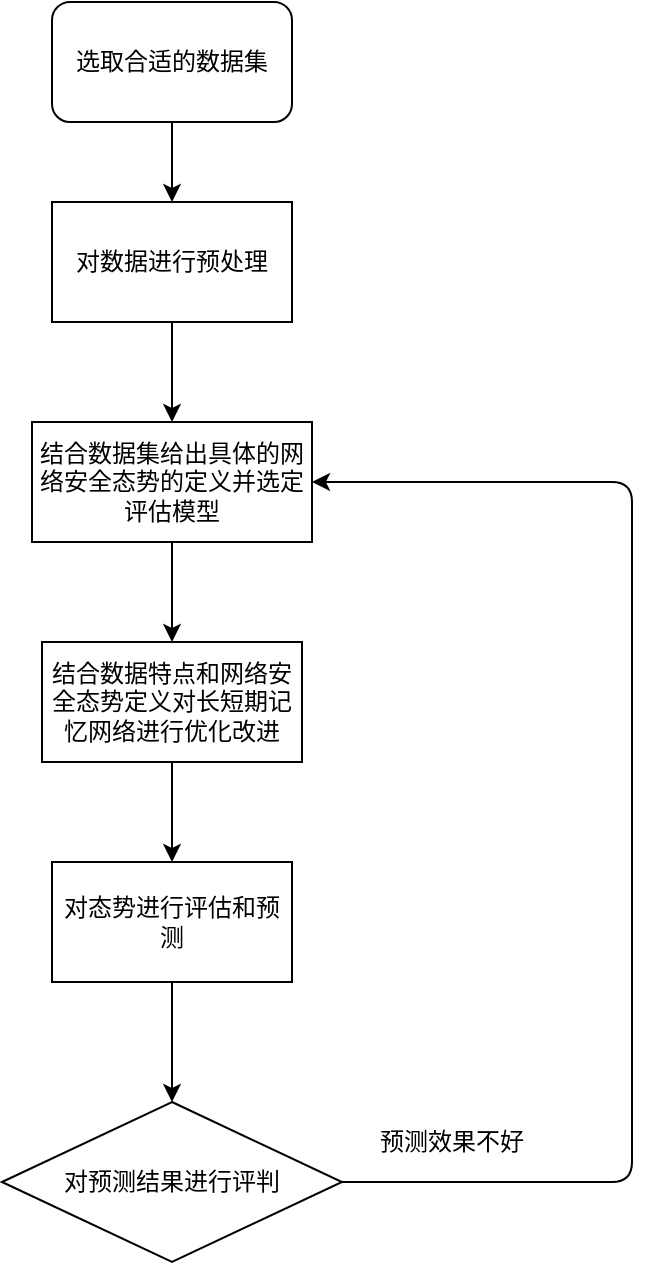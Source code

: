 <mxfile version="13.1.1" type="github">
  <diagram id="Zgp-13TrAlXwP6_f0GoF" name="Page-1">
    <mxGraphModel dx="1298" dy="866" grid="1" gridSize="10" guides="1" tooltips="1" connect="1" arrows="1" fold="1" page="1" pageScale="1" pageWidth="850" pageHeight="1100" math="0" shadow="0">
      <root>
        <mxCell id="0" />
        <mxCell id="1" parent="0" />
        <mxCell id="5TDPzjq4kLIdW3nvB65Q-4" value="" style="edgeStyle=orthogonalEdgeStyle;rounded=0;orthogonalLoop=1;jettySize=auto;html=1;" edge="1" parent="1" source="5TDPzjq4kLIdW3nvB65Q-1" target="5TDPzjq4kLIdW3nvB65Q-2">
          <mxGeometry relative="1" as="geometry" />
        </mxCell>
        <mxCell id="5TDPzjq4kLIdW3nvB65Q-1" value="选取合适的数据集" style="rounded=1;whiteSpace=wrap;html=1;" vertex="1" parent="1">
          <mxGeometry x="390" width="120" height="60" as="geometry" />
        </mxCell>
        <mxCell id="5TDPzjq4kLIdW3nvB65Q-6" value="" style="edgeStyle=orthogonalEdgeStyle;rounded=0;orthogonalLoop=1;jettySize=auto;html=1;" edge="1" parent="1" source="5TDPzjq4kLIdW3nvB65Q-2" target="5TDPzjq4kLIdW3nvB65Q-5">
          <mxGeometry relative="1" as="geometry" />
        </mxCell>
        <mxCell id="5TDPzjq4kLIdW3nvB65Q-2" value="对数据进行预处理" style="rounded=0;whiteSpace=wrap;html=1;" vertex="1" parent="1">
          <mxGeometry x="390" y="100" width="120" height="60" as="geometry" />
        </mxCell>
        <mxCell id="5TDPzjq4kLIdW3nvB65Q-8" value="" style="edgeStyle=orthogonalEdgeStyle;rounded=0;orthogonalLoop=1;jettySize=auto;html=1;" edge="1" parent="1" source="5TDPzjq4kLIdW3nvB65Q-5" target="5TDPzjq4kLIdW3nvB65Q-7">
          <mxGeometry relative="1" as="geometry" />
        </mxCell>
        <mxCell id="5TDPzjq4kLIdW3nvB65Q-5" value="结合数据集给出具体的网络安全态势的定义并选定评估模型" style="rounded=0;whiteSpace=wrap;html=1;" vertex="1" parent="1">
          <mxGeometry x="380" y="210" width="140" height="60" as="geometry" />
        </mxCell>
        <mxCell id="5TDPzjq4kLIdW3nvB65Q-10" value="" style="edgeStyle=orthogonalEdgeStyle;rounded=0;orthogonalLoop=1;jettySize=auto;html=1;" edge="1" parent="1" source="5TDPzjq4kLIdW3nvB65Q-7" target="5TDPzjq4kLIdW3nvB65Q-9">
          <mxGeometry relative="1" as="geometry" />
        </mxCell>
        <mxCell id="5TDPzjq4kLIdW3nvB65Q-7" value="结合数据特点和网络安全态势定义对长短期记忆网络进行优化改进" style="rounded=0;whiteSpace=wrap;html=1;" vertex="1" parent="1">
          <mxGeometry x="385" y="320" width="130" height="60" as="geometry" />
        </mxCell>
        <mxCell id="5TDPzjq4kLIdW3nvB65Q-12" value="" style="edgeStyle=orthogonalEdgeStyle;rounded=0;orthogonalLoop=1;jettySize=auto;html=1;" edge="1" parent="1" source="5TDPzjq4kLIdW3nvB65Q-9" target="5TDPzjq4kLIdW3nvB65Q-11">
          <mxGeometry relative="1" as="geometry" />
        </mxCell>
        <mxCell id="5TDPzjq4kLIdW3nvB65Q-9" value="对态势进行评估和预测" style="rounded=0;whiteSpace=wrap;html=1;" vertex="1" parent="1">
          <mxGeometry x="390" y="430" width="120" height="60" as="geometry" />
        </mxCell>
        <mxCell id="5TDPzjq4kLIdW3nvB65Q-11" value="对预测结果进行评判" style="rhombus;whiteSpace=wrap;html=1;" vertex="1" parent="1">
          <mxGeometry x="365" y="550" width="170" height="80" as="geometry" />
        </mxCell>
        <mxCell id="5TDPzjq4kLIdW3nvB65Q-15" value="" style="endArrow=classic;html=1;exitX=1;exitY=0.5;exitDx=0;exitDy=0;entryX=1;entryY=0.5;entryDx=0;entryDy=0;" edge="1" parent="1" source="5TDPzjq4kLIdW3nvB65Q-11" target="5TDPzjq4kLIdW3nvB65Q-5">
          <mxGeometry width="50" height="50" relative="1" as="geometry">
            <mxPoint x="550" y="600" as="sourcePoint" />
            <mxPoint x="535" y="240" as="targetPoint" />
            <Array as="points">
              <mxPoint x="680" y="590" />
              <mxPoint x="680" y="240" />
            </Array>
          </mxGeometry>
        </mxCell>
        <mxCell id="5TDPzjq4kLIdW3nvB65Q-16" value="预测效果不好" style="text;html=1;strokeColor=none;fillColor=none;align=center;verticalAlign=middle;whiteSpace=wrap;rounded=0;" vertex="1" parent="1">
          <mxGeometry x="550" y="560" width="80" height="20" as="geometry" />
        </mxCell>
      </root>
    </mxGraphModel>
  </diagram>
</mxfile>
